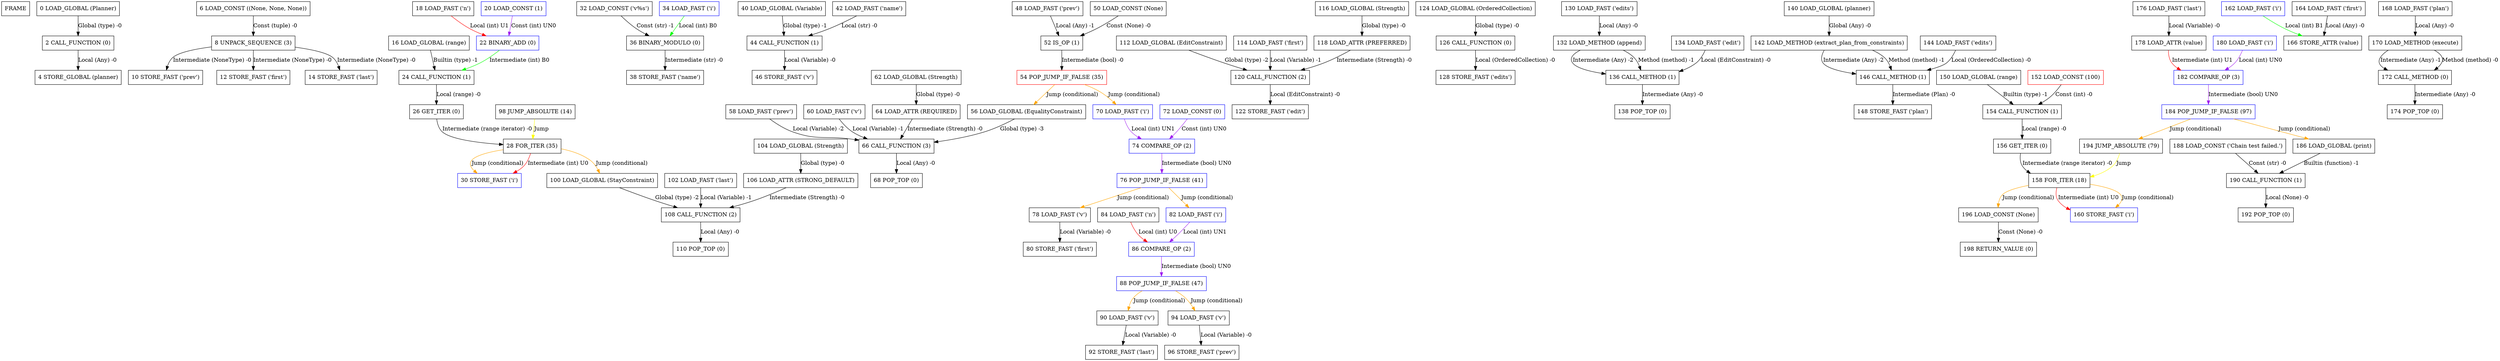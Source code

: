 digraph chain_test { 
	node [shape=box];
	FRAME [label=FRAME];
	OP0 [label="0 LOAD_GLOBAL (Planner)" color="black"];
	OP2 [label="2 CALL_FUNCTION (0)" color="black"];
	OP4 [label="4 STORE_GLOBAL (planner)" color="black"];
	OP6 [label="6 LOAD_CONST ((None, None, None))" color="black"];
	OP8 [label="8 UNPACK_SEQUENCE (3)" color="black"];
	OP10 [label="10 STORE_FAST ('prev')" color="black"];
	OP12 [label="12 STORE_FAST ('first')" color="black"];
	OP14 [label="14 STORE_FAST ('last')" color="black"];
	OP16 [label="16 LOAD_GLOBAL (range)" color="black"];
	OP18 [label="18 LOAD_FAST ('n')" color="black"];
	OP20 [label="20 LOAD_CONST (1)" color="blue"];
	OP22 [label="22 BINARY_ADD (0)" color="blue"];
	OP24 [label="24 CALL_FUNCTION (1)" color="black"];
	OP26 [label="26 GET_ITER (0)" color="black"];
	OP28 [label="28 FOR_ITER (35)" color="black"];
	OP28 -> OP30 [label="Jump (conditional)" color=orange];
	OP28 -> OP100 [label="Jump (conditional)" color=orange];
	OP30 [label="30 STORE_FAST ('i')" color="blue"];
	OP32 [label="32 LOAD_CONST ('v%s')" color="black"];
	OP34 [label="34 LOAD_FAST ('i')" color="blue"];
	OP36 [label="36 BINARY_MODULO (0)" color="black"];
	OP38 [label="38 STORE_FAST ('name')" color="black"];
	OP40 [label="40 LOAD_GLOBAL (Variable)" color="black"];
	OP42 [label="42 LOAD_FAST ('name')" color="black"];
	OP44 [label="44 CALL_FUNCTION (1)" color="black"];
	OP46 [label="46 STORE_FAST ('v')" color="black"];
	OP48 [label="48 LOAD_FAST ('prev')" color="black"];
	OP50 [label="50 LOAD_CONST (None)" color="black"];
	OP52 [label="52 IS_OP (1)" color="black"];
	OP54 [label="54 POP_JUMP_IF_FALSE (35)" color="red"];
	OP54 -> OP56 [label="Jump (conditional)" color=orange];
	OP54 -> OP70 [label="Jump (conditional)" color=orange];
	OP56 [label="56 LOAD_GLOBAL (EqualityConstraint)" color="black"];
	OP58 [label="58 LOAD_FAST ('prev')" color="black"];
	OP60 [label="60 LOAD_FAST ('v')" color="black"];
	OP62 [label="62 LOAD_GLOBAL (Strength)" color="black"];
	OP64 [label="64 LOAD_ATTR (REQUIRED)" color="black"];
	OP66 [label="66 CALL_FUNCTION (3)" color="black"];
	OP68 [label="68 POP_TOP (0)" color="black"];
	OP70 [label="70 LOAD_FAST ('i')" color="blue"];
	OP72 [label="72 LOAD_CONST (0)" color="blue"];
	OP74 [label="74 COMPARE_OP (2)" color="blue"];
	OP76 [label="76 POP_JUMP_IF_FALSE (41)" color="blue"];
	OP76 -> OP78 [label="Jump (conditional)" color=orange];
	OP76 -> OP82 [label="Jump (conditional)" color=orange];
	OP78 [label="78 LOAD_FAST ('v')" color="black"];
	OP80 [label="80 STORE_FAST ('first')" color="black"];
	OP82 [label="82 LOAD_FAST ('i')" color="blue"];
	OP84 [label="84 LOAD_FAST ('n')" color="black"];
	OP86 [label="86 COMPARE_OP (2)" color="blue"];
	OP88 [label="88 POP_JUMP_IF_FALSE (47)" color="blue"];
	OP88 -> OP90 [label="Jump (conditional)" color=orange];
	OP88 -> OP94 [label="Jump (conditional)" color=orange];
	OP90 [label="90 LOAD_FAST ('v')" color="black"];
	OP92 [label="92 STORE_FAST ('last')" color="black"];
	OP94 [label="94 LOAD_FAST ('v')" color="black"];
	OP96 [label="96 STORE_FAST ('prev')" color="black"];
	OP98 [label="98 JUMP_ABSOLUTE (14)" color="black"];
	OP98 -> OP28 [label="Jump" color=yellow];
	OP100 [label="100 LOAD_GLOBAL (StayConstraint)" color="black"];
	OP102 [label="102 LOAD_FAST ('last')" color="black"];
	OP104 [label="104 LOAD_GLOBAL (Strength)" color="black"];
	OP106 [label="106 LOAD_ATTR (STRONG_DEFAULT)" color="black"];
	OP108 [label="108 CALL_FUNCTION (2)" color="black"];
	OP110 [label="110 POP_TOP (0)" color="black"];
	OP112 [label="112 LOAD_GLOBAL (EditConstraint)" color="black"];
	OP114 [label="114 LOAD_FAST ('first')" color="black"];
	OP116 [label="116 LOAD_GLOBAL (Strength)" color="black"];
	OP118 [label="118 LOAD_ATTR (PREFERRED)" color="black"];
	OP120 [label="120 CALL_FUNCTION (2)" color="black"];
	OP122 [label="122 STORE_FAST ('edit')" color="black"];
	OP124 [label="124 LOAD_GLOBAL (OrderedCollection)" color="black"];
	OP126 [label="126 CALL_FUNCTION (0)" color="black"];
	OP128 [label="128 STORE_FAST ('edits')" color="black"];
	OP130 [label="130 LOAD_FAST ('edits')" color="black"];
	OP132 [label="132 LOAD_METHOD (append)" color="black"];
	OP134 [label="134 LOAD_FAST ('edit')" color="black"];
	OP136 [label="136 CALL_METHOD (1)" color="black"];
	OP138 [label="138 POP_TOP (0)" color="black"];
	OP140 [label="140 LOAD_GLOBAL (planner)" color="black"];
	OP142 [label="142 LOAD_METHOD (extract_plan_from_constraints)" color="black"];
	OP144 [label="144 LOAD_FAST ('edits')" color="black"];
	OP146 [label="146 CALL_METHOD (1)" color="black"];
	OP148 [label="148 STORE_FAST ('plan')" color="black"];
	OP150 [label="150 LOAD_GLOBAL (range)" color="black"];
	OP152 [label="152 LOAD_CONST (100)" color="red"];
	OP154 [label="154 CALL_FUNCTION (1)" color="black"];
	OP156 [label="156 GET_ITER (0)" color="black"];
	OP158 [label="158 FOR_ITER (18)" color="black"];
	OP158 -> OP160 [label="Jump (conditional)" color=orange];
	OP158 -> OP196 [label="Jump (conditional)" color=orange];
	OP160 [label="160 STORE_FAST ('i')" color="blue"];
	OP162 [label="162 LOAD_FAST ('i')" color="blue"];
	OP164 [label="164 LOAD_FAST ('first')" color="black"];
	OP166 [label="166 STORE_ATTR (value)" color="black"];
	OP168 [label="168 LOAD_FAST ('plan')" color="black"];
	OP170 [label="170 LOAD_METHOD (execute)" color="black"];
	OP172 [label="172 CALL_METHOD (0)" color="black"];
	OP174 [label="174 POP_TOP (0)" color="black"];
	OP176 [label="176 LOAD_FAST ('last')" color="black"];
	OP178 [label="178 LOAD_ATTR (value)" color="black"];
	OP180 [label="180 LOAD_FAST ('i')" color="blue"];
	OP182 [label="182 COMPARE_OP (3)" color="blue"];
	OP184 [label="184 POP_JUMP_IF_FALSE (97)" color="blue"];
	OP184 -> OP186 [label="Jump (conditional)" color=orange];
	OP184 -> OP194 [label="Jump (conditional)" color=orange];
	OP186 [label="186 LOAD_GLOBAL (print)" color="black"];
	OP188 [label="188 LOAD_CONST ('Chain test failed.')" color="black"];
	OP190 [label="190 CALL_FUNCTION (1)" color="black"];
	OP192 [label="192 POP_TOP (0)" color="black"];
	OP194 [label="194 JUMP_ABSOLUTE (79)" color="black"];
	OP194 -> OP158 [label="Jump" color=yellow];
	OP196 [label="196 LOAD_CONST (None)" color="black"];
	OP198 [label="198 RETURN_VALUE (0)" color="black"];
	OP0 -> OP2 [label="Global (type) -0" color=black];
	OP2 -> OP4 [label="Local (Any) -0" color=black];
	OP6 -> OP8 [label="Const (tuple) -0" color=black];
	OP8 -> OP10 [label="Intermediate (NoneType) -0" color=black];
	OP8 -> OP12 [label="Intermediate (NoneType) -0" color=black];
	OP8 -> OP14 [label="Intermediate (NoneType) -0" color=black];
	OP18 -> OP22 [label="Local (int) U1" color=red];
	OP20 -> OP22 [label="Const (int) UN0" color=purple];
	OP16 -> OP24 [label="Builtin (type) -1" color=black];
	OP22 -> OP24 [label="Intermediate (int) B0" color=green];
	OP24 -> OP26 [label="Local (range) -0" color=black];
	OP26 -> OP28 [label="Intermediate (range iterator) -0" color=black];
	OP28 -> OP30 [label="Intermediate (int) U0" color=red];
	OP32 -> OP36 [label="Const (str) -1" color=black];
	OP34 -> OP36 [label="Local (int) B0" color=green];
	OP36 -> OP38 [label="Intermediate (str) -0" color=black];
	OP40 -> OP44 [label="Global (type) -1" color=black];
	OP42 -> OP44 [label="Local (str) -0" color=black];
	OP44 -> OP46 [label="Local (Variable) -0" color=black];
	OP48 -> OP52 [label="Local (Any) -1" color=black];
	OP50 -> OP52 [label="Const (None) -0" color=black];
	OP52 -> OP54 [label="Intermediate (bool) -0" color=black];
	OP62 -> OP64 [label="Global (type) -0" color=black];
	OP56 -> OP66 [label="Global (type) -3" color=black];
	OP58 -> OP66 [label="Local (Variable) -2" color=black];
	OP60 -> OP66 [label="Local (Variable) -1" color=black];
	OP64 -> OP66 [label="Intermediate (Strength) -0" color=black];
	OP66 -> OP68 [label="Local (Any) -0" color=black];
	OP70 -> OP74 [label="Local (int) UN1" color=purple];
	OP72 -> OP74 [label="Const (int) UN0" color=purple];
	OP74 -> OP76 [label="Intermediate (bool) UN0" color=purple];
	OP78 -> OP80 [label="Local (Variable) -0" color=black];
	OP82 -> OP86 [label="Local (int) UN1" color=purple];
	OP84 -> OP86 [label="Local (int) U0" color=red];
	OP86 -> OP88 [label="Intermediate (bool) UN0" color=purple];
	OP90 -> OP92 [label="Local (Variable) -0" color=black];
	OP94 -> OP96 [label="Local (Variable) -0" color=black];
	OP104 -> OP106 [label="Global (type) -0" color=black];
	OP100 -> OP108 [label="Global (type) -2" color=black];
	OP102 -> OP108 [label="Local (Variable) -1" color=black];
	OP106 -> OP108 [label="Intermediate (Strength) -0" color=black];
	OP108 -> OP110 [label="Local (Any) -0" color=black];
	OP116 -> OP118 [label="Global (type) -0" color=black];
	OP112 -> OP120 [label="Global (type) -2" color=black];
	OP114 -> OP120 [label="Local (Variable) -1" color=black];
	OP118 -> OP120 [label="Intermediate (Strength) -0" color=black];
	OP120 -> OP122 [label="Local (EditConstraint) -0" color=black];
	OP124 -> OP126 [label="Global (type) -0" color=black];
	OP126 -> OP128 [label="Local (OrderedCollection) -0" color=black];
	OP130 -> OP132 [label="Local (Any) -0" color=black];
	OP132 -> OP136 [label="Intermediate (Any) -2" color=black];
	OP132 -> OP136 [label="Method (method) -1" color=black];
	OP134 -> OP136 [label="Local (EditConstraint) -0" color=black];
	OP136 -> OP138 [label="Intermediate (Any) -0" color=black];
	OP140 -> OP142 [label="Global (Any) -0" color=black];
	OP142 -> OP146 [label="Intermediate (Any) -2" color=black];
	OP142 -> OP146 [label="Method (method) -1" color=black];
	OP144 -> OP146 [label="Local (OrderedCollection) -0" color=black];
	OP146 -> OP148 [label="Intermediate (Plan) -0" color=black];
	OP150 -> OP154 [label="Builtin (type) -1" color=black];
	OP152 -> OP154 [label="Const (int) -0" color=black];
	OP154 -> OP156 [label="Local (range) -0" color=black];
	OP156 -> OP158 [label="Intermediate (range iterator) -0" color=black];
	OP158 -> OP160 [label="Intermediate (int) U0" color=red];
	OP162 -> OP166 [label="Local (int) B1" color=green];
	OP164 -> OP166 [label="Local (Any) -0" color=black];
	OP168 -> OP170 [label="Local (Any) -0" color=black];
	OP170 -> OP172 [label="Intermediate (Any) -1" color=black];
	OP170 -> OP172 [label="Method (method) -0" color=black];
	OP172 -> OP174 [label="Intermediate (Any) -0" color=black];
	OP176 -> OP178 [label="Local (Variable) -0" color=black];
	OP178 -> OP182 [label="Intermediate (int) U1" color=red];
	OP180 -> OP182 [label="Local (int) UN0" color=purple];
	OP182 -> OP184 [label="Intermediate (bool) UN0" color=purple];
	OP186 -> OP190 [label="Builtin (function) -1" color=black];
	OP188 -> OP190 [label="Const (str) -0" color=black];
	OP190 -> OP192 [label="Local (None) -0" color=black];
	OP196 -> OP198 [label="Const (None) -0" color=black];
}
digraph projection_test { 
	node [shape=box];
	FRAME [label=FRAME];
	OP0 [label="0 LOAD_GLOBAL (Planner)" color="black"];
	OP2 [label="2 CALL_FUNCTION (0)" color="black"];
	OP4 [label="4 STORE_GLOBAL (planner)" color="black"];
	OP6 [label="6 LOAD_GLOBAL (Variable)" color="black"];
	OP8 [label="8 LOAD_CONST ('scale')" color="black"];
	OP10 [label="10 LOAD_CONST (10)" color="red"];
	OP12 [label="12 CALL_FUNCTION (2)" color="black"];
	OP14 [label="14 STORE_FAST ('scale')" color="black"];
	OP16 [label="16 LOAD_GLOBAL (Variable)" color="black"];
	OP18 [label="18 LOAD_CONST ('offset')" color="black"];
	OP20 [label="20 LOAD_CONST (1000)" color="red"];
	OP22 [label="22 CALL_FUNCTION (2)" color="black"];
	OP24 [label="24 STORE_FAST ('offset')" color="black"];
	OP26 [label="26 LOAD_CONST (None)" color="black"];
	OP28 [label="28 STORE_FAST ('src')" color="black"];
	OP30 [label="30 LOAD_GLOBAL (OrderedCollection)" color="black"];
	OP32 [label="32 CALL_FUNCTION (0)" color="black"];
	OP34 [label="34 STORE_FAST ('dests')" color="black"];
	OP36 [label="36 LOAD_GLOBAL (range)" color="black"];
	OP38 [label="38 LOAD_FAST ('n')" color="black"];
	OP40 [label="40 CALL_FUNCTION (1)" color="black"];
	OP42 [label="42 GET_ITER (0)" color="black"];
	OP44 [label="44 FOR_ITER (36)" color="black"];
	OP44 -> OP46 [label="Jump (conditional)" color=orange];
	OP44 -> OP118 [label="Jump (conditional)" color=orange];
	OP46 [label="46 STORE_FAST ('i')" color="blue"];
	OP48 [label="48 LOAD_GLOBAL (Variable)" color="black"];
	OP50 [label="50 LOAD_CONST ('src%s')" color="black"];
	OP52 [label="52 LOAD_FAST ('i')" color="blue"];
	OP54 [label="54 BINARY_MODULO (0)" color="black"];
	OP56 [label="56 LOAD_FAST ('i')" color="blue"];
	OP58 [label="58 CALL_FUNCTION (2)" color="black"];
	OP60 [label="60 STORE_FAST ('src')" color="black"];
	OP62 [label="62 LOAD_GLOBAL (Variable)" color="black"];
	OP64 [label="64 LOAD_CONST ('dst%s')" color="black"];
	OP66 [label="66 LOAD_FAST ('i')" color="blue"];
	OP68 [label="68 BINARY_MODULO (0)" color="black"];
	OP70 [label="70 LOAD_FAST ('i')" color="blue"];
	OP72 [label="72 CALL_FUNCTION (2)" color="black"];
	OP74 [label="74 STORE_FAST ('dst')" color="black"];
	OP76 [label="76 LOAD_FAST ('dests')" color="black"];
	OP78 [label="78 LOAD_METHOD (append)" color="black"];
	OP80 [label="80 LOAD_FAST ('dst')" color="black"];
	OP82 [label="82 CALL_METHOD (1)" color="black"];
	OP84 [label="84 POP_TOP (0)" color="black"];
	OP86 [label="86 LOAD_GLOBAL (StayConstraint)" color="black"];
	OP88 [label="88 LOAD_FAST ('src')" color="black"];
	OP90 [label="90 LOAD_GLOBAL (Strength)" color="black"];
	OP92 [label="92 LOAD_ATTR (NORMAL)" color="black"];
	OP94 [label="94 CALL_FUNCTION (2)" color="black"];
	OP96 [label="96 POP_TOP (0)" color="black"];
	OP98 [label="98 LOAD_GLOBAL (ScaleConstraint)" color="black"];
	OP100 [label="100 LOAD_FAST ('src')" color="black"];
	OP102 [label="102 LOAD_FAST ('scale')" color="black"];
	OP104 [label="104 LOAD_FAST ('offset')" color="black"];
	OP106 [label="106 LOAD_FAST ('dst')" color="black"];
	OP108 [label="108 LOAD_GLOBAL (Strength)" color="black"];
	OP110 [label="110 LOAD_ATTR (REQUIRED)" color="black"];
	OP112 [label="112 CALL_FUNCTION (5)" color="black"];
	OP114 [label="114 POP_TOP (0)" color="black"];
	OP116 [label="116 JUMP_ABSOLUTE (22)" color="black"];
	OP116 -> OP44 [label="Jump" color=yellow];
	OP118 [label="118 LOAD_GLOBAL (change)" color="black"];
	OP120 [label="120 LOAD_FAST ('src')" color="black"];
	OP122 [label="122 LOAD_CONST (17)" color="red"];
	OP124 [label="124 CALL_FUNCTION (2)" color="black"];
	OP126 [label="126 POP_TOP (0)" color="black"];
	OP128 [label="128 LOAD_FAST ('dst')" color="black"];
	OP130 [label="130 LOAD_ATTR (value)" color="black"];
	OP132 [label="132 LOAD_CONST (1170)" color="blue"];
	OP134 [label="134 COMPARE_OP (3)" color="blue"];
	OP136 [label="136 POP_JUMP_IF_FALSE (73)" color="blue"];
	OP136 -> OP138 [label="Jump (conditional)" color=orange];
	OP136 -> OP146 [label="Jump (conditional)" color=orange];
	OP138 [label="138 LOAD_GLOBAL (print)" color="black"];
	OP140 [label="140 LOAD_CONST ('Projection 1 failed')" color="black"];
	OP142 [label="142 CALL_FUNCTION (1)" color="black"];
	OP144 [label="144 POP_TOP (0)" color="black"];
	OP146 [label="146 LOAD_GLOBAL (change)" color="black"];
	OP148 [label="148 LOAD_FAST ('dst')" color="black"];
	OP150 [label="150 LOAD_CONST (1050)" color="red"];
	OP152 [label="152 CALL_FUNCTION (2)" color="black"];
	OP154 [label="154 POP_TOP (0)" color="black"];
	OP156 [label="156 LOAD_FAST ('src')" color="black"];
	OP158 [label="158 LOAD_ATTR (value)" color="black"];
	OP160 [label="160 LOAD_CONST (5)" color="blue"];
	OP162 [label="162 COMPARE_OP (3)" color="blue"];
	OP164 [label="164 POP_JUMP_IF_FALSE (87)" color="blue"];
	OP164 -> OP166 [label="Jump (conditional)" color=orange];
	OP164 -> OP174 [label="Jump (conditional)" color=orange];
	OP166 [label="166 LOAD_GLOBAL (print)" color="black"];
	OP168 [label="168 LOAD_CONST ('Projection 2 failed')" color="black"];
	OP170 [label="170 CALL_FUNCTION (1)" color="black"];
	OP172 [label="172 POP_TOP (0)" color="black"];
	OP174 [label="174 LOAD_GLOBAL (change)" color="black"];
	OP176 [label="176 LOAD_FAST ('scale')" color="black"];
	OP178 [label="178 LOAD_CONST (5)" color="red"];
	OP180 [label="180 CALL_FUNCTION (2)" color="black"];
	OP182 [label="182 POP_TOP (0)" color="black"];
	OP184 [label="184 LOAD_GLOBAL (range)" color="black"];
	OP186 [label="186 LOAD_FAST ('n')" color="black"];
	OP188 [label="188 LOAD_CONST (1)" color="blue"];
	OP190 [label="190 BINARY_SUBTRACT (0)" color="blue"];
	OP192 [label="192 CALL_FUNCTION (1)" color="black"];
	OP194 [label="194 GET_ITER (0)" color="black"];
	OP196 [label="196 FOR_ITER (17)" color="black"];
	OP196 -> OP198 [label="Jump (conditional)" color=orange];
	OP196 -> OP232 [label="Jump (conditional)" color=orange];
	OP198 [label="198 STORE_FAST ('i')" color="blue"];
	OP200 [label="200 LOAD_FAST ('dests')" color="black"];
	OP202 [label="202 LOAD_FAST ('i')" color="blue"];
	OP204 [label="204 BINARY_SUBSCR (0)" color="black"];
	OP206 [label="206 LOAD_ATTR (value)" color="black"];
	OP208 [label="208 LOAD_FAST ('i')" color="blue"];
	OP210 [label="210 LOAD_CONST (5)" color="blue"];
	OP212 [label="212 BINARY_MULTIPLY (0)" color="blue"];
	OP214 [label="214 LOAD_CONST (1000)" color="blue"];
	OP216 [label="216 BINARY_ADD (0)" color="blue"];
	OP218 [label="218 COMPARE_OP (3)" color="blue"];
	OP220 [label="220 POP_JUMP_IF_FALSE (115)" color="blue"];
	OP220 -> OP222 [label="Jump (conditional)" color=orange];
	OP220 -> OP230 [label="Jump (conditional)" color=orange];
	OP222 [label="222 LOAD_GLOBAL (print)" color="black"];
	OP224 [label="224 LOAD_CONST ('Projection 3 failed')" color="black"];
	OP226 [label="226 CALL_FUNCTION (1)" color="black"];
	OP228 [label="228 POP_TOP (0)" color="black"];
	OP230 [label="230 JUMP_ABSOLUTE (98)" color="black"];
	OP230 -> OP196 [label="Jump" color=yellow];
	OP232 [label="232 LOAD_GLOBAL (change)" color="black"];
	OP234 [label="234 LOAD_FAST ('offset')" color="black"];
	OP236 [label="236 LOAD_CONST (2000)" color="red"];
	OP238 [label="238 CALL_FUNCTION (2)" color="black"];
	OP240 [label="240 POP_TOP (0)" color="black"];
	OP242 [label="242 LOAD_GLOBAL (range)" color="black"];
	OP244 [label="244 LOAD_FAST ('n')" color="black"];
	OP246 [label="246 LOAD_CONST (1)" color="blue"];
	OP248 [label="248 BINARY_SUBTRACT (0)" color="blue"];
	OP250 [label="250 CALL_FUNCTION (1)" color="black"];
	OP252 [label="252 GET_ITER (0)" color="black"];
	OP254 [label="254 FOR_ITER (17)" color="black"];
	OP254 -> OP256 [label="Jump (conditional)" color=orange];
	OP254 -> OP290 [label="Jump (conditional)" color=orange];
	OP256 [label="256 STORE_FAST ('i')" color="blue"];
	OP258 [label="258 LOAD_FAST ('dests')" color="black"];
	OP260 [label="260 LOAD_FAST ('i')" color="blue"];
	OP262 [label="262 BINARY_SUBSCR (0)" color="black"];
	OP264 [label="264 LOAD_ATTR (value)" color="black"];
	OP266 [label="266 LOAD_FAST ('i')" color="blue"];
	OP268 [label="268 LOAD_CONST (5)" color="blue"];
	OP270 [label="270 BINARY_MULTIPLY (0)" color="blue"];
	OP272 [label="272 LOAD_CONST (2000)" color="blue"];
	OP274 [label="274 BINARY_ADD (0)" color="blue"];
	OP276 [label="276 COMPARE_OP (3)" color="blue"];
	OP278 [label="278 POP_JUMP_IF_FALSE (144)" color="blue"];
	OP278 -> OP280 [label="Jump (conditional)" color=orange];
	OP278 -> OP288 [label="Jump (conditional)" color=orange];
	OP280 [label="280 LOAD_GLOBAL (print)" color="black"];
	OP282 [label="282 LOAD_CONST ('Projection 4 failed')" color="black"];
	OP284 [label="284 CALL_FUNCTION (1)" color="black"];
	OP286 [label="286 POP_TOP (0)" color="black"];
	OP288 [label="288 JUMP_ABSOLUTE (127)" color="black"];
	OP288 -> OP254 [label="Jump" color=yellow];
	OP290 [label="290 LOAD_CONST (None)" color="black"];
	OP292 [label="292 RETURN_VALUE (0)" color="black"];
	OP0 -> OP2 [label="Global (type) -0" color=black];
	OP2 -> OP4 [label="Local (Any) -0" color=black];
	OP6 -> OP12 [label="Global (type) -2" color=black];
	OP8 -> OP12 [label="Const (str) -1" color=black];
	OP10 -> OP12 [label="Const (int) -0" color=black];
	OP12 -> OP14 [label="Local (Variable) -0" color=black];
	OP16 -> OP22 [label="Global (type) -2" color=black];
	OP18 -> OP22 [label="Const (str) -1" color=black];
	OP20 -> OP22 [label="Const (int) -0" color=black];
	OP22 -> OP24 [label="Local (Variable) -0" color=black];
	OP26 -> OP28 [label="Const (None) -0" color=black];
	OP30 -> OP32 [label="Global (type) -0" color=black];
	OP32 -> OP34 [label="Local (OrderedCollection) -0" color=black];
	OP36 -> OP40 [label="Builtin (type) -1" color=black];
	OP38 -> OP40 [label="Local (int) -0" color=black];
	OP40 -> OP42 [label="Local (range) -0" color=black];
	OP42 -> OP44 [label="Intermediate (range iterator) -0" color=black];
	OP44 -> OP46 [label="Intermediate (int) U0" color=red];
	OP50 -> OP54 [label="Const (str) -1" color=black];
	OP52 -> OP54 [label="Local (int) B0" color=green];
	OP48 -> OP58 [label="Global (type) -2" color=black];
	OP54 -> OP58 [label="Intermediate (str) -1" color=black];
	OP56 -> OP58 [label="Local (int) B0" color=green];
	OP58 -> OP60 [label="Local (Variable) -0" color=black];
	OP64 -> OP68 [label="Const (str) -1" color=black];
	OP66 -> OP68 [label="Local (int) B0" color=green];
	OP62 -> OP72 [label="Global (type) -2" color=black];
	OP68 -> OP72 [label="Intermediate (str) -1" color=black];
	OP70 -> OP72 [label="Local (int) B0" color=green];
	OP72 -> OP74 [label="Local (Variable) -0" color=black];
	OP76 -> OP78 [label="Local (OrderedCollection) -0" color=black];
	OP78 -> OP82 [label="Intermediate (OrderedCollection) -2" color=black];
	OP78 -> OP82 [label="Method (method) -1" color=black];
	OP80 -> OP82 [label="Local (Variable) -0" color=black];
	OP82 -> OP84 [label="Intermediate (Any) -0" color=black];
	OP90 -> OP92 [label="Global (type) -0" color=black];
	OP86 -> OP94 [label="Global (type) -2" color=black];
	OP88 -> OP94 [label="Local (Variable) -1" color=black];
	OP92 -> OP94 [label="Intermediate (Strength) -0" color=black];
	OP94 -> OP96 [label="Local (Any) -0" color=black];
	OP108 -> OP110 [label="Global (type) -0" color=black];
	OP98 -> OP112 [label="Global (type) -5" color=black];
	OP100 -> OP112 [label="Local (Variable) -4" color=black];
	OP102 -> OP112 [label="Local (Variable) -3" color=black];
	OP104 -> OP112 [label="Local (Variable) -2" color=black];
	OP106 -> OP112 [label="Local (Variable) -1" color=black];
	OP110 -> OP112 [label="Intermediate (Strength) -0" color=black];
	OP112 -> OP114 [label="Local (Any) -0" color=black];
	OP118 -> OP124 [label="Global (function) -2" color=black];
	OP120 -> OP124 [label="Local (Variable) -1" color=black];
	OP122 -> OP124 [label="Const (int) -0" color=black];
	OP124 -> OP126 [label="Local (Any) -0" color=black];
	OP128 -> OP130 [label="Local (Variable) -0" color=black];
	OP130 -> OP134 [label="Intermediate (int) U1" color=red];
	OP132 -> OP134 [label="Const (int) UN0" color=purple];
	OP134 -> OP136 [label="Intermediate (bool) UN0" color=purple];
	OP138 -> OP142 [label="Builtin (function) -1" color=black];
	OP140 -> OP142 [label="Const (str) -0" color=black];
	OP142 -> OP144 [label="Local (None) -0" color=black];
	OP146 -> OP152 [label="Global (function) -2" color=black];
	OP148 -> OP152 [label="Local (Variable) -1" color=black];
	OP150 -> OP152 [label="Const (int) -0" color=black];
	OP152 -> OP154 [label="Local (Any) -0" color=black];
	OP156 -> OP158 [label="Local (Variable) -0" color=black];
	OP158 -> OP162 [label="Intermediate (float) U1" color=red];
	OP160 -> OP162 [label="Const (int) UN0" color=purple];
	OP162 -> OP164 [label="Intermediate (bool) UN0" color=purple];
	OP166 -> OP170 [label="Builtin (function) -1" color=black];
	OP168 -> OP170 [label="Const (str) -0" color=black];
	OP170 -> OP172 [label="Local (None) -0" color=black];
	OP174 -> OP180 [label="Global (function) -2" color=black];
	OP176 -> OP180 [label="Local (Variable) -1" color=black];
	OP178 -> OP180 [label="Const (int) -0" color=black];
	OP180 -> OP182 [label="Local (Any) -0" color=black];
	OP186 -> OP190 [label="Local (int) U1" color=red];
	OP188 -> OP190 [label="Const (int) UN0" color=purple];
	OP184 -> OP192 [label="Builtin (type) -1" color=black];
	OP190 -> OP192 [label="Intermediate (int) B0" color=green];
	OP192 -> OP194 [label="Local (range) -0" color=black];
	OP194 -> OP196 [label="Intermediate (range iterator) -0" color=black];
	OP196 -> OP198 [label="Intermediate (int) U0" color=red];
	OP200 -> OP204 [label="Local (OrderedCollection) -1" color=black];
	OP202 -> OP204 [label="Local (int) B0" color=green];
	OP204 -> OP206 [label="Intermediate (Variable) -0" color=black];
	OP208 -> OP212 [label="Local (int) UN1" color=purple];
	OP210 -> OP212 [label="Const (int) UN0" color=purple];
	OP212 -> OP216 [label="Intermediate (int) UN1" color=purple];
	OP214 -> OP216 [label="Const (int) UN0" color=purple];
	OP206 -> OP218 [label="Intermediate (int) U1" color=red];
	OP216 -> OP218 [label="Intermediate (int) UN0" color=purple];
	OP218 -> OP220 [label="Intermediate (bool) UN0" color=purple];
	OP222 -> OP226 [label="Builtin (function) -1" color=black];
	OP224 -> OP226 [label="Const (str) -0" color=black];
	OP226 -> OP228 [label="Local (None) -0" color=black];
	OP232 -> OP238 [label="Global (function) -2" color=black];
	OP234 -> OP238 [label="Local (Variable) -1" color=black];
	OP236 -> OP238 [label="Const (int) -0" color=black];
	OP238 -> OP240 [label="Local (Any) -0" color=black];
	OP244 -> OP248 [label="Local (int) U1" color=red];
	OP246 -> OP248 [label="Const (int) UN0" color=purple];
	OP242 -> OP250 [label="Builtin (type) -1" color=black];
	OP248 -> OP250 [label="Intermediate (int) B0" color=green];
	OP250 -> OP252 [label="Local (range) -0" color=black];
	OP252 -> OP254 [label="Intermediate (range iterator) -0" color=black];
	OP254 -> OP256 [label="Intermediate (int) U0" color=red];
	OP258 -> OP262 [label="Local (OrderedCollection) -1" color=black];
	OP260 -> OP262 [label="Local (int) B0" color=green];
	OP262 -> OP264 [label="Intermediate (Variable) -0" color=black];
	OP266 -> OP270 [label="Local (int) UN1" color=purple];
	OP268 -> OP270 [label="Const (int) UN0" color=purple];
	OP270 -> OP274 [label="Intermediate (int) UN1" color=purple];
	OP272 -> OP274 [label="Const (int) UN0" color=purple];
	OP264 -> OP276 [label="Intermediate (int) U1" color=red];
	OP274 -> OP276 [label="Intermediate (int) UN0" color=purple];
	OP276 -> OP278 [label="Intermediate (bool) UN0" color=purple];
	OP280 -> OP284 [label="Builtin (function) -1" color=black];
	OP282 -> OP284 [label="Const (str) -0" color=black];
	OP284 -> OP286 [label="Local (None) -0" color=black];
	OP290 -> OP292 [label="Const (None) -0" color=black];
}
digraph change { 
	node [shape=box];
	FRAME [label=FRAME];
	OP0 [label="0 LOAD_GLOBAL (EditConstraint)" color="black"];
	OP2 [label="2 LOAD_FAST ('v')" color="black"];
	OP4 [label="4 LOAD_GLOBAL (Strength)" color="black"];
	OP6 [label="6 LOAD_ATTR (PREFERRED)" color="black"];
	OP8 [label="8 CALL_FUNCTION (2)" color="black"];
	OP10 [label="10 STORE_FAST ('edit')" color="black"];
	OP12 [label="12 LOAD_GLOBAL (OrderedCollection)" color="black"];
	OP14 [label="14 CALL_FUNCTION (0)" color="black"];
	OP16 [label="16 STORE_FAST ('edits')" color="black"];
	OP18 [label="18 LOAD_FAST ('edits')" color="black"];
	OP20 [label="20 LOAD_METHOD (append)" color="black"];
	OP22 [label="22 LOAD_FAST ('edit')" color="black"];
	OP24 [label="24 CALL_METHOD (1)" color="black"];
	OP26 [label="26 POP_TOP (0)" color="black"];
	OP28 [label="28 LOAD_GLOBAL (planner)" color="black"];
	OP30 [label="30 LOAD_METHOD (extract_plan_from_constraints)" color="black"];
	OP32 [label="32 LOAD_FAST ('edits')" color="black"];
	OP34 [label="34 CALL_METHOD (1)" color="black"];
	OP36 [label="36 STORE_FAST ('plan')" color="black"];
	OP38 [label="38 LOAD_GLOBAL (range)" color="black"];
	OP40 [label="40 LOAD_CONST (10)" color="red"];
	OP42 [label="42 CALL_FUNCTION (1)" color="black"];
	OP44 [label="44 GET_ITER (0)" color="black"];
	OP46 [label="46 FOR_ITER (9)" color="black"];
	OP46 -> OP48 [label="Jump (conditional)" color=orange];
	OP46 -> OP66 [label="Jump (conditional)" color=orange];
	OP48 [label="48 STORE_FAST ('i')" color="blue"];
	OP50 [label="50 LOAD_FAST ('new_value')" color="black"];
	OP52 [label="52 LOAD_FAST ('v')" color="black"];
	OP54 [label="54 STORE_ATTR (value)" color="black"];
	OP56 [label="56 LOAD_FAST ('plan')" color="black"];
	OP58 [label="58 LOAD_METHOD (execute)" color="black"];
	OP60 [label="60 CALL_METHOD (0)" color="black"];
	OP62 [label="62 POP_TOP (0)" color="black"];
	OP64 [label="64 JUMP_ABSOLUTE (23)" color="black"];
	OP64 -> OP46 [label="Jump" color=yellow];
	OP66 [label="66 LOAD_FAST ('edit')" color="black"];
	OP68 [label="68 LOAD_METHOD (destroy_constraint)" color="black"];
	OP70 [label="70 CALL_METHOD (0)" color="black"];
	OP72 [label="72 POP_TOP (0)" color="black"];
	OP74 [label="74 LOAD_CONST (None)" color="black"];
	OP76 [label="76 RETURN_VALUE (0)" color="black"];
	OP4 -> OP6 [label="Global (type) -0" color=black];
	OP0 -> OP8 [label="Global (type) -2" color=black];
	OP2 -> OP8 [label="Local (Variable) -1" color=black];
	OP6 -> OP8 [label="Intermediate (Strength) -0" color=black];
	OP8 -> OP10 [label="Local (EditConstraint) -0" color=black];
	OP12 -> OP14 [label="Global (type) -0" color=black];
	OP14 -> OP16 [label="Local (OrderedCollection) -0" color=black];
	OP18 -> OP20 [label="Local (OrderedCollection) -0" color=black];
	OP20 -> OP24 [label="Intermediate (OrderedCollection) -2" color=black];
	OP20 -> OP24 [label="Method (method) -1" color=black];
	OP22 -> OP24 [label="Local (EditConstraint) -0" color=black];
	OP24 -> OP26 [label="Intermediate (Any) -0" color=black];
	OP28 -> OP30 [label="Global (Any) -0" color=black];
	OP30 -> OP34 [label="Intermediate (Any) -2" color=black];
	OP30 -> OP34 [label="Method (method) -1" color=black];
	OP32 -> OP34 [label="Local (OrderedCollection) -0" color=black];
	OP34 -> OP36 [label="Intermediate (Plan) -0" color=black];
	OP38 -> OP42 [label="Builtin (type) -1" color=black];
	OP40 -> OP42 [label="Const (int) -0" color=black];
	OP42 -> OP44 [label="Local (range) -0" color=black];
	OP44 -> OP46 [label="Intermediate (range iterator) -0" color=black];
	OP46 -> OP48 [label="Intermediate (int) U0" color=red];
	OP50 -> OP54 [label="Local (int) -1" color=black];
	OP52 -> OP54 [label="Local (Variable) -0" color=black];
	OP56 -> OP58 [label="Local (Plan) -0" color=black];
	OP58 -> OP60 [label="Intermediate (Plan) -1" color=black];
	OP58 -> OP60 [label="Method (method) -0" color=black];
	OP60 -> OP62 [label="Intermediate (Any) -0" color=black];
	OP66 -> OP68 [label="Local (EditConstraint) -0" color=black];
	OP68 -> OP70 [label="Intermediate (EditConstraint) -1" color=black];
	OP68 -> OP70 [label="Method (method) -0" color=black];
	OP70 -> OP72 [label="Intermediate (Any) -0" color=black];
	OP74 -> OP76 [label="Const (None) -0" color=black];
}
digraph delta_blue { 
	node [shape=box];
	FRAME [label=FRAME];
	OP0 [label="0 LOAD_GLOBAL (chain_test)" color="black"];
	OP2 [label="2 LOAD_FAST ('n')" color="black"];
	OP4 [label="4 CALL_FUNCTION (1)" color="black"];
	OP6 [label="6 POP_TOP (0)" color="black"];
	OP8 [label="8 LOAD_GLOBAL (projection_test)" color="black"];
	OP10 [label="10 LOAD_FAST ('n')" color="black"];
	OP12 [label="12 CALL_FUNCTION (1)" color="black"];
	OP14 [label="14 POP_TOP (0)" color="black"];
	OP16 [label="16 LOAD_CONST (None)" color="black"];
	OP18 [label="18 RETURN_VALUE (0)" color="black"];
	OP0 -> OP4 [label="Global (function) -1" color=black];
	OP2 -> OP4 [label="Local (int) -0" color=black];
	OP4 -> OP6 [label="Local (Any) -0" color=black];
	OP8 -> OP12 [label="Global (function) -1" color=black];
	OP10 -> OP12 [label="Local (int) -0" color=black];
	OP12 -> OP14 [label="Local (Any) -0" color=black];
	OP16 -> OP18 [label="Const (None) -0" color=black];
}
